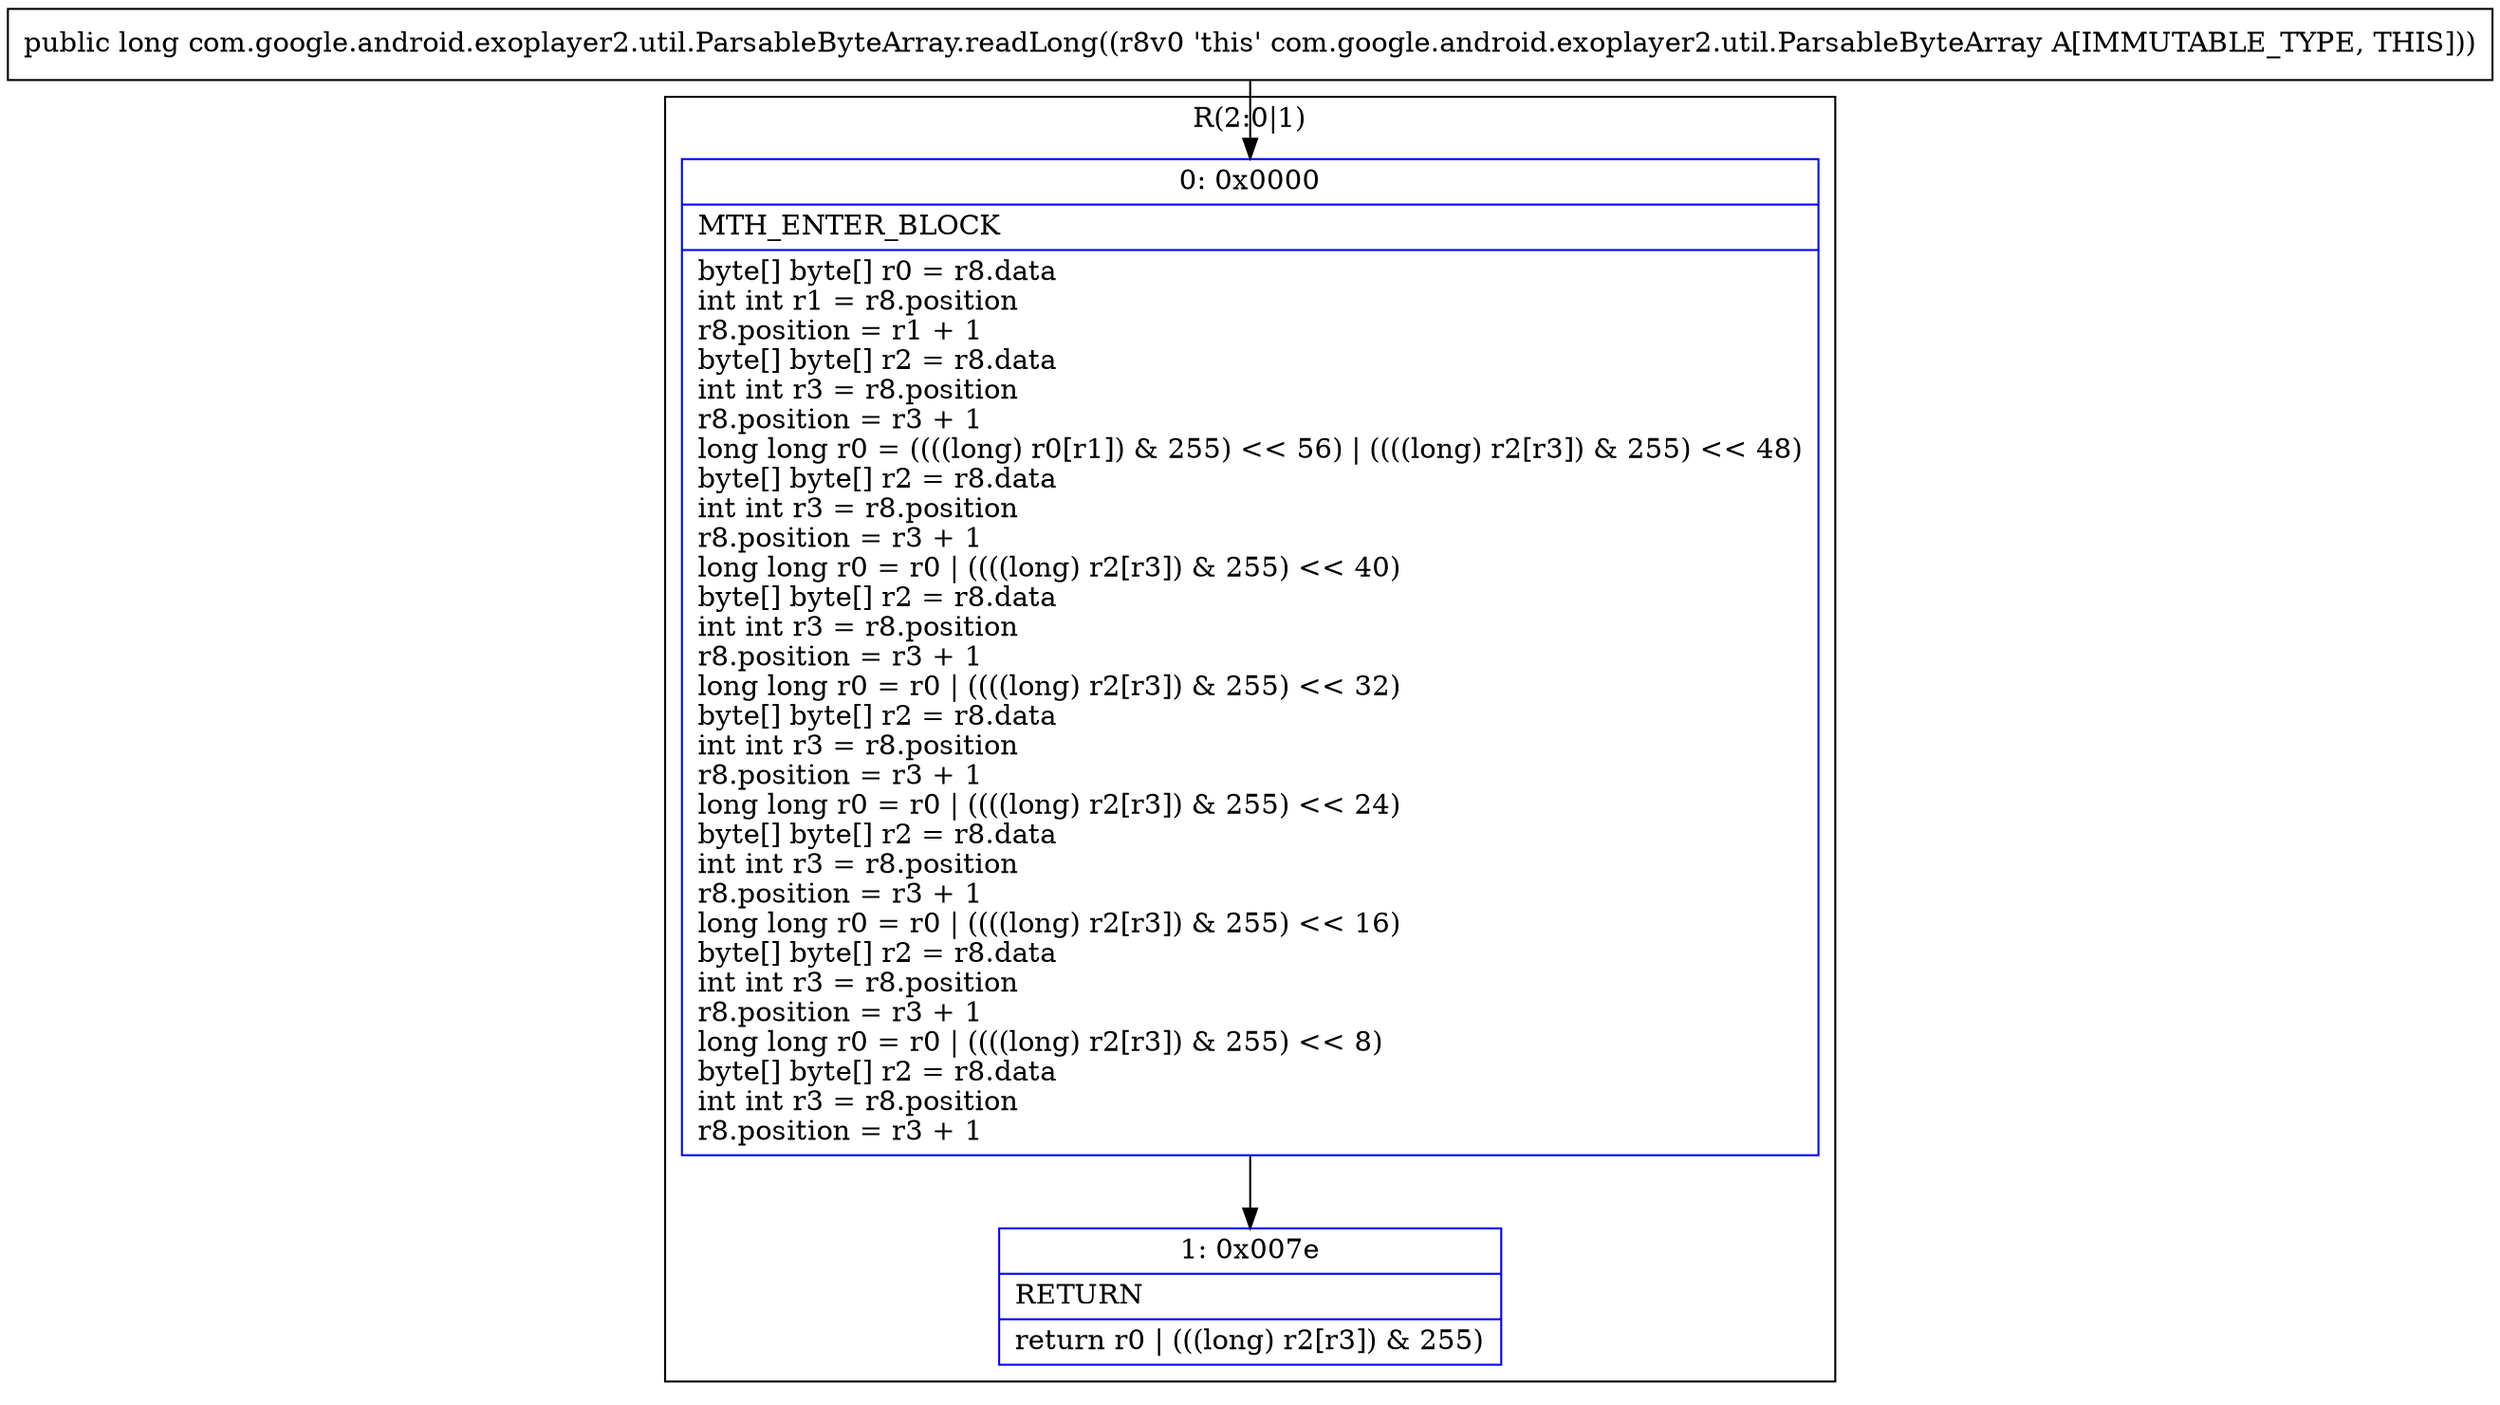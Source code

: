 digraph "CFG forcom.google.android.exoplayer2.util.ParsableByteArray.readLong()J" {
subgraph cluster_Region_279690923 {
label = "R(2:0|1)";
node [shape=record,color=blue];
Node_0 [shape=record,label="{0\:\ 0x0000|MTH_ENTER_BLOCK\l|byte[] byte[] r0 = r8.data\lint int r1 = r8.position\lr8.position = r1 + 1\lbyte[] byte[] r2 = r8.data\lint int r3 = r8.position\lr8.position = r3 + 1\llong long r0 = ((((long) r0[r1]) & 255) \<\< 56) \| ((((long) r2[r3]) & 255) \<\< 48)\lbyte[] byte[] r2 = r8.data\lint int r3 = r8.position\lr8.position = r3 + 1\llong long r0 = r0 \| ((((long) r2[r3]) & 255) \<\< 40)\lbyte[] byte[] r2 = r8.data\lint int r3 = r8.position\lr8.position = r3 + 1\llong long r0 = r0 \| ((((long) r2[r3]) & 255) \<\< 32)\lbyte[] byte[] r2 = r8.data\lint int r3 = r8.position\lr8.position = r3 + 1\llong long r0 = r0 \| ((((long) r2[r3]) & 255) \<\< 24)\lbyte[] byte[] r2 = r8.data\lint int r3 = r8.position\lr8.position = r3 + 1\llong long r0 = r0 \| ((((long) r2[r3]) & 255) \<\< 16)\lbyte[] byte[] r2 = r8.data\lint int r3 = r8.position\lr8.position = r3 + 1\llong long r0 = r0 \| ((((long) r2[r3]) & 255) \<\< 8)\lbyte[] byte[] r2 = r8.data\lint int r3 = r8.position\lr8.position = r3 + 1\l}"];
Node_1 [shape=record,label="{1\:\ 0x007e|RETURN\l|return r0 \| (((long) r2[r3]) & 255)\l}"];
}
MethodNode[shape=record,label="{public long com.google.android.exoplayer2.util.ParsableByteArray.readLong((r8v0 'this' com.google.android.exoplayer2.util.ParsableByteArray A[IMMUTABLE_TYPE, THIS])) }"];
MethodNode -> Node_0;
Node_0 -> Node_1;
}

